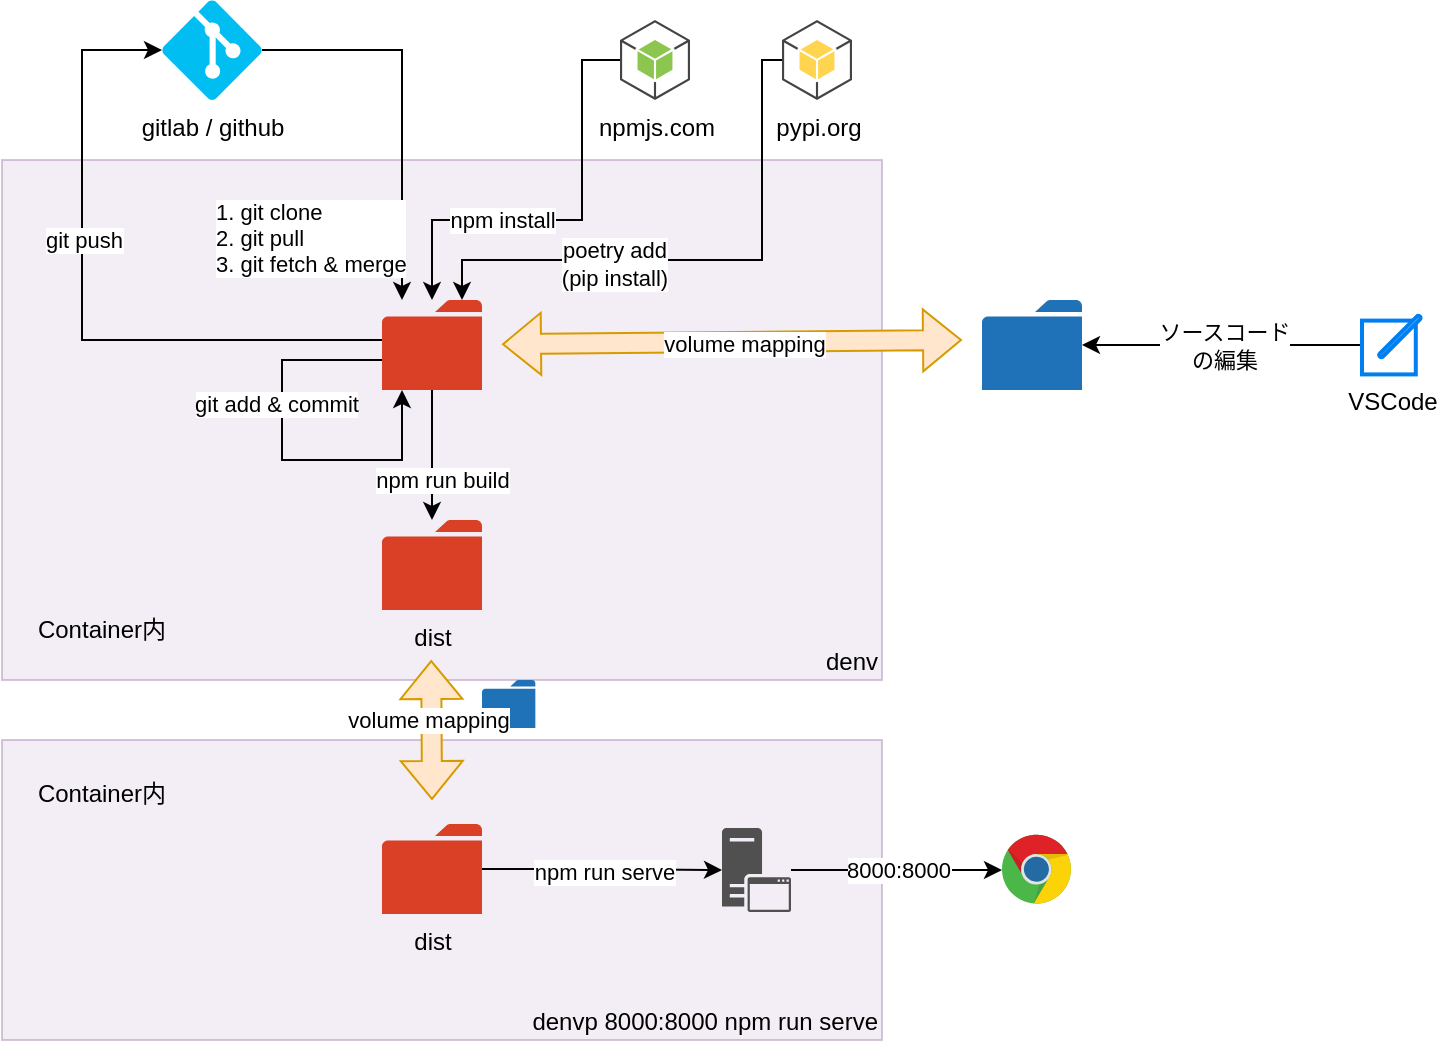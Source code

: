 <mxfile version="15.4.0" type="device"><diagram id="8OYPZIASuj0Qy6Md_B3f" name="ページ1"><mxGraphModel dx="946" dy="619" grid="1" gridSize="10" guides="1" tooltips="1" connect="1" arrows="1" fold="1" page="1" pageScale="1" pageWidth="827" pageHeight="1169" math="0" shadow="0"><root><mxCell id="0"/><mxCell id="1" parent="0"/><mxCell id="m-tSBJ17t3kmLsAdbHFb-52" value="" style="group" parent="1" vertex="1" connectable="0"><mxGeometry x="70" y="150" width="709.4" height="520" as="geometry"/></mxCell><mxCell id="m-tSBJ17t3kmLsAdbHFb-39" value="denvp 8000:8000 npm run serve" style="rounded=0;whiteSpace=wrap;html=1;fillColor=#e1d5e7;strokeColor=#9673a6;opacity=40;align=right;verticalAlign=bottom;" parent="m-tSBJ17t3kmLsAdbHFb-52" vertex="1"><mxGeometry y="370" width="440" height="150" as="geometry"/></mxCell><mxCell id="m-tSBJ17t3kmLsAdbHFb-33" value="denv" style="rounded=0;whiteSpace=wrap;html=1;fillColor=#e1d5e7;strokeColor=#9673a6;opacity=40;align=right;verticalAlign=bottom;" parent="m-tSBJ17t3kmLsAdbHFb-52" vertex="1"><mxGeometry y="80" width="440" height="260" as="geometry"/></mxCell><mxCell id="m-tSBJ17t3kmLsAdbHFb-2" value="gitlab /&amp;nbsp;github" style="verticalLabelPosition=bottom;html=1;verticalAlign=top;align=center;strokeColor=none;fillColor=#00BEF2;shape=mxgraph.azure.git_repository;" parent="m-tSBJ17t3kmLsAdbHFb-52" vertex="1"><mxGeometry x="80" width="50" height="50" as="geometry"/></mxCell><mxCell id="m-tSBJ17t3kmLsAdbHFb-8" value="" style="sketch=0;pointerEvents=1;shadow=0;dashed=0;html=1;strokeColor=none;labelPosition=center;verticalLabelPosition=bottom;verticalAlign=top;outlineConnect=0;align=center;shape=mxgraph.office.concepts.folder;fillColor=#2072B8;" parent="m-tSBJ17t3kmLsAdbHFb-52" vertex="1"><mxGeometry x="490" y="150" width="50" height="45" as="geometry"/></mxCell><mxCell id="m-tSBJ17t3kmLsAdbHFb-9" value="" style="sketch=0;pointerEvents=1;shadow=0;dashed=0;html=1;strokeColor=none;labelPosition=center;verticalLabelPosition=bottom;verticalAlign=top;outlineConnect=0;align=center;shape=mxgraph.office.concepts.folder;fillColor=#DA4026;" parent="m-tSBJ17t3kmLsAdbHFb-52" vertex="1"><mxGeometry x="190" y="150" width="50" height="45" as="geometry"/></mxCell><mxCell id="m-tSBJ17t3kmLsAdbHFb-3" style="edgeStyle=orthogonalEdgeStyle;rounded=0;orthogonalLoop=1;jettySize=auto;html=1;entryX=0;entryY=0.5;entryDx=0;entryDy=0;entryPerimeter=0;" parent="m-tSBJ17t3kmLsAdbHFb-52" source="m-tSBJ17t3kmLsAdbHFb-9" target="m-tSBJ17t3kmLsAdbHFb-2" edge="1"><mxGeometry relative="1" as="geometry"><mxPoint x="210" y="198" as="sourcePoint"/><mxPoint x="30" y="50" as="targetPoint"/><Array as="points"><mxPoint x="40" y="170"/><mxPoint x="40" y="25"/></Array></mxGeometry></mxCell><mxCell id="m-tSBJ17t3kmLsAdbHFb-4" value="git push" style="edgeLabel;html=1;align=left;verticalAlign=middle;resizable=0;points=[];" parent="m-tSBJ17t3kmLsAdbHFb-3" vertex="1" connectable="0"><mxGeometry x="0.315" y="3" relative="1" as="geometry"><mxPoint x="-17" y="20" as="offset"/></mxGeometry></mxCell><mxCell id="m-tSBJ17t3kmLsAdbHFb-5" style="edgeStyle=orthogonalEdgeStyle;rounded=0;orthogonalLoop=1;jettySize=auto;html=1;" parent="m-tSBJ17t3kmLsAdbHFb-52" source="m-tSBJ17t3kmLsAdbHFb-2" target="m-tSBJ17t3kmLsAdbHFb-9" edge="1"><mxGeometry relative="1" as="geometry"><mxPoint x="244.983" y="171.008" as="targetPoint"/><Array as="points"><mxPoint x="200" y="25"/></Array></mxGeometry></mxCell><mxCell id="m-tSBJ17t3kmLsAdbHFb-7" value="1. git clone&lt;br&gt;2. git pull&lt;br&gt;3. git fetch &amp;amp; merge" style="edgeLabel;html=1;align=left;verticalAlign=middle;resizable=0;points=[];" parent="m-tSBJ17t3kmLsAdbHFb-5" vertex="1" connectable="0"><mxGeometry x="0.647" y="4" relative="1" as="geometry"><mxPoint x="-99" y="3" as="offset"/></mxGeometry></mxCell><mxCell id="m-tSBJ17t3kmLsAdbHFb-10" style="edgeStyle=orthogonalEdgeStyle;rounded=0;orthogonalLoop=1;jettySize=auto;html=1;" parent="m-tSBJ17t3kmLsAdbHFb-52" source="m-tSBJ17t3kmLsAdbHFb-9" target="m-tSBJ17t3kmLsAdbHFb-9" edge="1"><mxGeometry relative="1" as="geometry"><mxPoint x="220" y="200" as="targetPoint"/><Array as="points"><mxPoint x="140" y="180"/><mxPoint x="140" y="230"/><mxPoint x="200" y="230"/></Array></mxGeometry></mxCell><mxCell id="m-tSBJ17t3kmLsAdbHFb-11" value="git add &amp;amp; commit" style="edgeLabel;html=1;align=center;verticalAlign=middle;resizable=0;points=[];" parent="m-tSBJ17t3kmLsAdbHFb-10" vertex="1" connectable="0"><mxGeometry x="-0.058" y="-3" relative="1" as="geometry"><mxPoint y="-20" as="offset"/></mxGeometry></mxCell><mxCell id="m-tSBJ17t3kmLsAdbHFb-12" value="" style="shape=flexArrow;endArrow=classic;startArrow=classic;html=1;rounded=0;fillColor=#ffe6cc;strokeColor=#d79b00;" parent="m-tSBJ17t3kmLsAdbHFb-52" edge="1"><mxGeometry width="100" height="100" relative="1" as="geometry"><mxPoint x="250" y="172.1" as="sourcePoint"/><mxPoint x="480" y="170" as="targetPoint"/></mxGeometry></mxCell><mxCell id="m-tSBJ17t3kmLsAdbHFb-35" value="volume mapping" style="edgeLabel;html=1;align=center;verticalAlign=middle;resizable=0;points=[];" parent="m-tSBJ17t3kmLsAdbHFb-12" vertex="1" connectable="0"><mxGeometry x="-0.169" y="-2" relative="1" as="geometry"><mxPoint x="25" y="-1" as="offset"/></mxGeometry></mxCell><mxCell id="m-tSBJ17t3kmLsAdbHFb-14" style="edgeStyle=orthogonalEdgeStyle;rounded=0;orthogonalLoop=1;jettySize=auto;html=1;" parent="m-tSBJ17t3kmLsAdbHFb-52" source="m-tSBJ17t3kmLsAdbHFb-13" target="m-tSBJ17t3kmLsAdbHFb-8" edge="1"><mxGeometry relative="1" as="geometry"/></mxCell><mxCell id="m-tSBJ17t3kmLsAdbHFb-15" value="ソースコード&lt;br&gt;の編集" style="edgeLabel;html=1;align=center;verticalAlign=middle;resizable=0;points=[];" parent="m-tSBJ17t3kmLsAdbHFb-14" vertex="1" connectable="0"><mxGeometry x="-0.182" y="1" relative="1" as="geometry"><mxPoint x="-12" y="-1" as="offset"/></mxGeometry></mxCell><mxCell id="m-tSBJ17t3kmLsAdbHFb-13" value="VSCode" style="html=1;verticalLabelPosition=bottom;align=center;labelBackgroundColor=#ffffff;verticalAlign=top;strokeWidth=2;strokeColor=#0080F0;shadow=0;dashed=0;shape=mxgraph.ios7.icons.edit;" parent="m-tSBJ17t3kmLsAdbHFb-52" vertex="1"><mxGeometry x="680" y="157.8" width="29.4" height="29.4" as="geometry"/></mxCell><mxCell id="m-tSBJ17t3kmLsAdbHFb-19" style="edgeStyle=orthogonalEdgeStyle;rounded=0;orthogonalLoop=1;jettySize=auto;html=1;exitX=0;exitY=0.5;exitDx=0;exitDy=0;exitPerimeter=0;" parent="m-tSBJ17t3kmLsAdbHFb-52" source="m-tSBJ17t3kmLsAdbHFb-16" target="m-tSBJ17t3kmLsAdbHFb-9" edge="1"><mxGeometry relative="1" as="geometry"><mxPoint x="350" y="30" as="sourcePoint"/><Array as="points"><mxPoint x="290" y="30"/><mxPoint x="290" y="110"/><mxPoint x="215" y="110"/></Array></mxGeometry></mxCell><mxCell id="m-tSBJ17t3kmLsAdbHFb-20" value="npm install" style="edgeLabel;html=1;align=center;verticalAlign=middle;resizable=0;points=[];" parent="m-tSBJ17t3kmLsAdbHFb-19" vertex="1" connectable="0"><mxGeometry x="0.101" relative="1" as="geometry"><mxPoint x="-21" as="offset"/></mxGeometry></mxCell><mxCell id="m-tSBJ17t3kmLsAdbHFb-16" value="npmjs.com" style="outlineConnect=0;dashed=0;verticalLabelPosition=bottom;verticalAlign=top;align=center;html=1;shape=mxgraph.aws3.android;fillColor=#8CC64F;gradientColor=none;" parent="m-tSBJ17t3kmLsAdbHFb-52" vertex="1"><mxGeometry x="309" y="10" width="35" height="40" as="geometry"/></mxCell><mxCell id="m-tSBJ17t3kmLsAdbHFb-22" style="edgeStyle=orthogonalEdgeStyle;rounded=0;orthogonalLoop=1;jettySize=auto;html=1;" parent="m-tSBJ17t3kmLsAdbHFb-52" source="m-tSBJ17t3kmLsAdbHFb-21" target="m-tSBJ17t3kmLsAdbHFb-9" edge="1"><mxGeometry relative="1" as="geometry"><Array as="points"><mxPoint x="380" y="30"/><mxPoint x="380" y="130"/><mxPoint x="230" y="130"/></Array></mxGeometry></mxCell><mxCell id="m-tSBJ17t3kmLsAdbHFb-23" value="poetry add&lt;br&gt;(pip install)" style="edgeLabel;html=1;align=center;verticalAlign=middle;resizable=0;points=[];" parent="m-tSBJ17t3kmLsAdbHFb-22" vertex="1" connectable="0"><mxGeometry x="0.316" y="2" relative="1" as="geometry"><mxPoint as="offset"/></mxGeometry></mxCell><mxCell id="m-tSBJ17t3kmLsAdbHFb-21" value="pypi.org" style="outlineConnect=0;dashed=0;verticalLabelPosition=bottom;verticalAlign=top;align=center;html=1;shape=mxgraph.aws3.android;fillColor=#FFD44F;gradientColor=none;" parent="m-tSBJ17t3kmLsAdbHFb-52" vertex="1"><mxGeometry x="390" y="10" width="35" height="40" as="geometry"/></mxCell><mxCell id="m-tSBJ17t3kmLsAdbHFb-24" value="dist" style="sketch=0;pointerEvents=1;shadow=0;dashed=0;html=1;strokeColor=none;labelPosition=center;verticalLabelPosition=bottom;verticalAlign=top;outlineConnect=0;align=center;shape=mxgraph.office.concepts.folder;fillColor=#DA4026;" parent="m-tSBJ17t3kmLsAdbHFb-52" vertex="1"><mxGeometry x="190" y="260" width="50" height="45" as="geometry"/></mxCell><mxCell id="m-tSBJ17t3kmLsAdbHFb-25" value="npm run build" style="edgeStyle=orthogonalEdgeStyle;rounded=0;orthogonalLoop=1;jettySize=auto;html=1;" parent="m-tSBJ17t3kmLsAdbHFb-52" source="m-tSBJ17t3kmLsAdbHFb-9" target="m-tSBJ17t3kmLsAdbHFb-24" edge="1"><mxGeometry x="0.385" y="5" relative="1" as="geometry"><mxPoint as="offset"/></mxGeometry></mxCell><mxCell id="m-tSBJ17t3kmLsAdbHFb-29" value="" style="dashed=0;outlineConnect=0;html=1;align=center;labelPosition=center;verticalLabelPosition=bottom;verticalAlign=top;shape=mxgraph.weblogos.chrome" parent="m-tSBJ17t3kmLsAdbHFb-52" vertex="1"><mxGeometry x="500" y="417.4" width="34.92" height="35.2" as="geometry"/></mxCell><mxCell id="m-tSBJ17t3kmLsAdbHFb-30" style="edgeStyle=orthogonalEdgeStyle;rounded=0;orthogonalLoop=1;jettySize=auto;html=1;" parent="m-tSBJ17t3kmLsAdbHFb-52" source="m-tSBJ17t3kmLsAdbHFb-48" target="m-tSBJ17t3kmLsAdbHFb-29" edge="1"><mxGeometry relative="1" as="geometry"><mxPoint x="400" y="435" as="sourcePoint"/></mxGeometry></mxCell><mxCell id="m-tSBJ17t3kmLsAdbHFb-43" value="8000:8000" style="edgeLabel;html=1;align=center;verticalAlign=middle;resizable=0;points=[];" parent="m-tSBJ17t3kmLsAdbHFb-30" vertex="1" connectable="0"><mxGeometry x="0.312" relative="1" as="geometry"><mxPoint x="-16" as="offset"/></mxGeometry></mxCell><mxCell id="m-tSBJ17t3kmLsAdbHFb-38" value="dist" style="sketch=0;pointerEvents=1;shadow=0;dashed=0;html=1;strokeColor=none;labelPosition=center;verticalLabelPosition=bottom;verticalAlign=top;outlineConnect=0;align=center;shape=mxgraph.office.concepts.folder;fillColor=#DA4026;" parent="m-tSBJ17t3kmLsAdbHFb-52" vertex="1"><mxGeometry x="190" y="412" width="50" height="45" as="geometry"/></mxCell><mxCell id="m-tSBJ17t3kmLsAdbHFb-44" value="" style="sketch=0;pointerEvents=1;shadow=0;dashed=0;html=1;strokeColor=none;labelPosition=center;verticalLabelPosition=bottom;verticalAlign=top;outlineConnect=0;align=center;shape=mxgraph.office.concepts.folder;fillColor=#2072B8;" parent="m-tSBJ17t3kmLsAdbHFb-52" vertex="1"><mxGeometry x="240" y="340" width="26.67" height="24" as="geometry"/></mxCell><mxCell id="m-tSBJ17t3kmLsAdbHFb-36" value="" style="shape=flexArrow;endArrow=classic;startArrow=classic;html=1;rounded=0;fillColor=#ffe6cc;strokeColor=#d79b00;" parent="m-tSBJ17t3kmLsAdbHFb-52" edge="1"><mxGeometry width="100" height="100" relative="1" as="geometry"><mxPoint x="214.6" y="330" as="sourcePoint"/><mxPoint x="215" y="400" as="targetPoint"/></mxGeometry></mxCell><mxCell id="m-tSBJ17t3kmLsAdbHFb-37" value="volume mapping" style="edgeLabel;html=1;align=center;verticalAlign=middle;resizable=0;points=[];" parent="m-tSBJ17t3kmLsAdbHFb-36" vertex="1" connectable="0"><mxGeometry x="-0.169" y="-2" relative="1" as="geometry"><mxPoint y="1" as="offset"/></mxGeometry></mxCell><mxCell id="m-tSBJ17t3kmLsAdbHFb-48" value="" style="sketch=0;pointerEvents=1;shadow=0;dashed=0;html=1;strokeColor=none;fillColor=#505050;labelPosition=center;verticalLabelPosition=bottom;verticalAlign=top;outlineConnect=0;align=center;shape=mxgraph.office.servers.application_server;" parent="m-tSBJ17t3kmLsAdbHFb-52" vertex="1"><mxGeometry x="360" y="414" width="34.5" height="42" as="geometry"/></mxCell><mxCell id="m-tSBJ17t3kmLsAdbHFb-41" style="edgeStyle=orthogonalEdgeStyle;rounded=0;orthogonalLoop=1;jettySize=auto;html=1;" parent="m-tSBJ17t3kmLsAdbHFb-52" source="m-tSBJ17t3kmLsAdbHFb-38" target="m-tSBJ17t3kmLsAdbHFb-48" edge="1"><mxGeometry relative="1" as="geometry"><mxPoint x="360" y="435" as="targetPoint"/></mxGeometry></mxCell><mxCell id="m-tSBJ17t3kmLsAdbHFb-42" value="npm run serve" style="edgeLabel;html=1;align=center;verticalAlign=middle;resizable=0;points=[];" parent="m-tSBJ17t3kmLsAdbHFb-41" vertex="1" connectable="0"><mxGeometry x="-0.363" y="-1" relative="1" as="geometry"><mxPoint x="22" as="offset"/></mxGeometry></mxCell><mxCell id="m-tSBJ17t3kmLsAdbHFb-50" value="Container内" style="text;html=1;strokeColor=none;fillColor=none;align=center;verticalAlign=middle;whiteSpace=wrap;rounded=0;" parent="m-tSBJ17t3kmLsAdbHFb-52" vertex="1"><mxGeometry x="10" y="300" width="80" height="30" as="geometry"/></mxCell><mxCell id="m-tSBJ17t3kmLsAdbHFb-51" value="Container内" style="text;html=1;strokeColor=none;fillColor=none;align=center;verticalAlign=middle;whiteSpace=wrap;rounded=0;" parent="m-tSBJ17t3kmLsAdbHFb-52" vertex="1"><mxGeometry x="10" y="382" width="80" height="30" as="geometry"/></mxCell></root></mxGraphModel></diagram></mxfile>